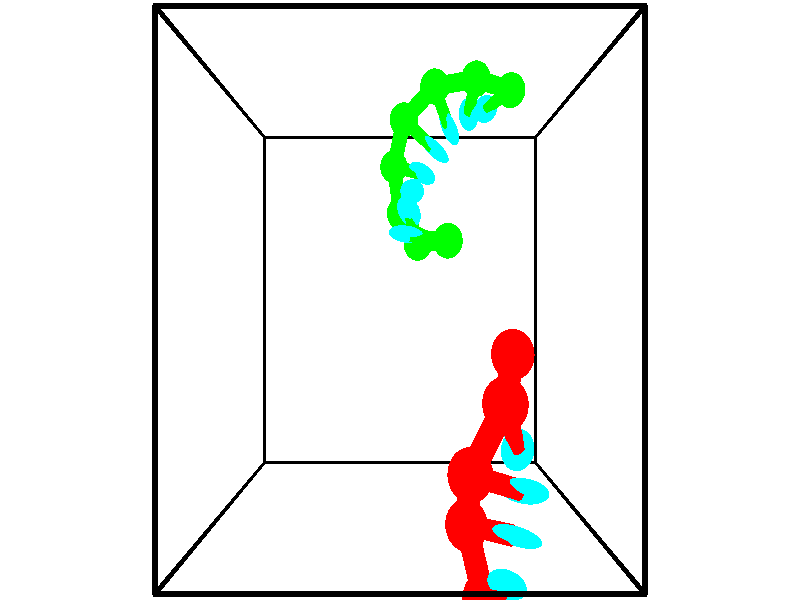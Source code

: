 // switches for output
#declare DRAW_BASES = 1; // possible values are 0, 1; only relevant for DNA ribbons
#declare DRAW_BASES_TYPE = 3; // possible values are 1, 2, 3; only relevant for DNA ribbons
#declare DRAW_FOG = 0; // set to 1 to enable fog

#include "colors.inc"

#include "transforms.inc"
background { rgb <1, 1, 1>}

#default {
   normal{
       ripples 0.25
       frequency 0.20
       turbulence 0.2
       lambda 5
   }
	finish {
		phong 0.1
		phong_size 40.
	}
}

// original window dimensions: 1024x640


// camera settings

camera {
	sky <-0, 1, 0>
	up <-0, 1, 0>
	right 1.6 * <1, 0, 0>
	location <2.5, 2.5, 11.1562>
	look_at <2.5, 2.5, 2.5>
	direction <0, 0, -8.6562>
	angle 67.0682
}


# declare cpy_camera_pos = <2.5, 2.5, 11.1562>;
# if (DRAW_FOG = 1)
fog {
	fog_type 2
	up vnormalize(cpy_camera_pos)
	color rgbt<1,1,1,0.3>
	distance 1e-5
	fog_alt 3e-3
	fog_offset 4
}
# end


// LIGHTS

# declare lum = 6;
global_settings {
	ambient_light rgb lum * <0.05, 0.05, 0.05>
	max_trace_level 15
}# declare cpy_direct_light_amount = 0.25;
light_source
{	1000 * <-1, -1, 1>,
	rgb lum * cpy_direct_light_amount
	parallel
}

light_source
{	1000 * <1, 1, -1>,
	rgb lum * cpy_direct_light_amount
	parallel
}

// strand 0

// nucleotide -1

// particle -1
sphere {
	<3.819754, 1.968477, 4.085425> 0.250000
	pigment { color rgbt <1,0,0,0> }
	no_shadow
}
cylinder {
	<3.794459, 1.611336, 3.907070>,  <3.779283, 1.397051, 3.800057>, 0.100000
	pigment { color rgbt <1,0,0,0> }
	no_shadow
}
cylinder {
	<3.794459, 1.611336, 3.907070>,  <3.819754, 1.968477, 4.085425>, 0.100000
	pigment { color rgbt <1,0,0,0> }
	no_shadow
}

// particle -1
sphere {
	<3.794459, 1.611336, 3.907070> 0.100000
	pigment { color rgbt <1,0,0,0> }
	no_shadow
}
sphere {
	0, 1
	scale<0.080000,0.200000,0.300000>
	matrix <0.098957, -0.450189, 0.887433,
		-0.993080, 0.011994, 0.116822,
		-0.063236, -0.892853, -0.445887,
		3.775489, 1.343480, 3.773304>
	pigment { color rgbt <0,1,1,0> }
	no_shadow
}
cylinder {
	<3.649091, 1.554149, 4.568718>,  <3.819754, 1.968477, 4.085425>, 0.130000
	pigment { color rgbt <1,0,0,0> }
	no_shadow
}

// nucleotide -1

// particle -1
sphere {
	<3.649091, 1.554149, 4.568718> 0.250000
	pigment { color rgbt <1,0,0,0> }
	no_shadow
}
cylinder {
	<3.774163, 1.262848, 4.324791>,  <3.849207, 1.088067, 4.178435>, 0.100000
	pigment { color rgbt <1,0,0,0> }
	no_shadow
}
cylinder {
	<3.774163, 1.262848, 4.324791>,  <3.649091, 1.554149, 4.568718>, 0.100000
	pigment { color rgbt <1,0,0,0> }
	no_shadow
}

// particle -1
sphere {
	<3.774163, 1.262848, 4.324791> 0.100000
	pigment { color rgbt <1,0,0,0> }
	no_shadow
}
sphere {
	0, 1
	scale<0.080000,0.200000,0.300000>
	matrix <0.243990, -0.558887, 0.792536,
		-0.917986, -0.396601, 0.002933,
		0.312681, -0.728253, -0.609818,
		3.867968, 1.044372, 4.141846>
	pigment { color rgbt <0,1,1,0> }
	no_shadow
}
cylinder {
	<3.270726, 0.901099, 4.541480>,  <3.649091, 1.554149, 4.568718>, 0.130000
	pigment { color rgbt <1,0,0,0> }
	no_shadow
}

// nucleotide -1

// particle -1
sphere {
	<3.270726, 0.901099, 4.541480> 0.250000
	pigment { color rgbt <1,0,0,0> }
	no_shadow
}
cylinder {
	<3.635441, 0.785023, 4.425251>,  <3.854270, 0.715377, 4.355514>, 0.100000
	pigment { color rgbt <1,0,0,0> }
	no_shadow
}
cylinder {
	<3.635441, 0.785023, 4.425251>,  <3.270726, 0.901099, 4.541480>, 0.100000
	pigment { color rgbt <1,0,0,0> }
	no_shadow
}

// particle -1
sphere {
	<3.635441, 0.785023, 4.425251> 0.100000
	pigment { color rgbt <1,0,0,0> }
	no_shadow
}
sphere {
	0, 1
	scale<0.080000,0.200000,0.300000>
	matrix <-0.037898, -0.764013, 0.644087,
		-0.408908, -0.576259, -0.707615,
		0.911788, -0.290190, -0.290572,
		3.908977, 0.697966, 4.338079>
	pigment { color rgbt <0,1,1,0> }
	no_shadow
}
cylinder {
	<3.284208, 0.289071, 4.038834>,  <3.270726, 0.901099, 4.541480>, 0.130000
	pigment { color rgbt <1,0,0,0> }
	no_shadow
}

// nucleotide -1

// particle -1
sphere {
	<3.284208, 0.289071, 4.038834> 0.250000
	pigment { color rgbt <1,0,0,0> }
	no_shadow
}
cylinder {
	<3.567384, 0.316631, 4.319996>,  <3.737289, 0.333167, 4.488693>, 0.100000
	pigment { color rgbt <1,0,0,0> }
	no_shadow
}
cylinder {
	<3.567384, 0.316631, 4.319996>,  <3.284208, 0.289071, 4.038834>, 0.100000
	pigment { color rgbt <1,0,0,0> }
	no_shadow
}

// particle -1
sphere {
	<3.567384, 0.316631, 4.319996> 0.100000
	pigment { color rgbt <1,0,0,0> }
	no_shadow
}
sphere {
	0, 1
	scale<0.080000,0.200000,0.300000>
	matrix <-0.326855, -0.850279, 0.412542,
		0.626089, -0.521803, -0.579425,
		0.707939, 0.068900, 0.702905,
		3.779766, 0.337301, 4.530867>
	pigment { color rgbt <0,1,1,0> }
	no_shadow
}
cylinder {
	<3.476932, -0.406622, 4.130837>,  <3.284208, 0.289071, 4.038834>, 0.130000
	pigment { color rgbt <1,0,0,0> }
	no_shadow
}

// nucleotide -1

// particle -1
sphere {
	<3.476932, -0.406622, 4.130837> 0.250000
	pigment { color rgbt <1,0,0,0> }
	no_shadow
}
cylinder {
	<3.570373, -0.195908, 4.457745>,  <3.626437, -0.069479, 4.653889>, 0.100000
	pigment { color rgbt <1,0,0,0> }
	no_shadow
}
cylinder {
	<3.570373, -0.195908, 4.457745>,  <3.476932, -0.406622, 4.130837>, 0.100000
	pigment { color rgbt <1,0,0,0> }
	no_shadow
}

// particle -1
sphere {
	<3.570373, -0.195908, 4.457745> 0.100000
	pigment { color rgbt <1,0,0,0> }
	no_shadow
}
sphere {
	0, 1
	scale<0.080000,0.200000,0.300000>
	matrix <-0.436329, -0.694350, 0.572272,
		0.868935, -0.490281, 0.067651,
		0.233601, 0.526786, 0.817269,
		3.640453, -0.037872, 4.702925>
	pigment { color rgbt <0,1,1,0> }
	no_shadow
}
cylinder {
	<3.883085, -0.882941, 4.528460>,  <3.476932, -0.406622, 4.130837>, 0.130000
	pigment { color rgbt <1,0,0,0> }
	no_shadow
}

// nucleotide -1

// particle -1
sphere {
	<3.883085, -0.882941, 4.528460> 0.250000
	pigment { color rgbt <1,0,0,0> }
	no_shadow
}
cylinder {
	<3.740067, -0.600861, 4.773361>,  <3.654257, -0.431612, 4.920302>, 0.100000
	pigment { color rgbt <1,0,0,0> }
	no_shadow
}
cylinder {
	<3.740067, -0.600861, 4.773361>,  <3.883085, -0.882941, 4.528460>, 0.100000
	pigment { color rgbt <1,0,0,0> }
	no_shadow
}

// particle -1
sphere {
	<3.740067, -0.600861, 4.773361> 0.100000
	pigment { color rgbt <1,0,0,0> }
	no_shadow
}
sphere {
	0, 1
	scale<0.080000,0.200000,0.300000>
	matrix <-0.381990, -0.708673, 0.593183,
		0.852201, -0.021787, 0.522761,
		-0.357543, 0.705200, 0.612255,
		3.632805, -0.389300, 4.957037>
	pigment { color rgbt <0,1,1,0> }
	no_shadow
}
cylinder {
	<4.156139, -1.017607, 5.198290>,  <3.883085, -0.882941, 4.528460>, 0.130000
	pigment { color rgbt <1,0,0,0> }
	no_shadow
}

// nucleotide -1

// particle -1
sphere {
	<4.156139, -1.017607, 5.198290> 0.250000
	pigment { color rgbt <1,0,0,0> }
	no_shadow
}
cylinder {
	<3.822396, -0.800797, 5.238400>,  <3.622150, -0.670710, 5.262465>, 0.100000
	pigment { color rgbt <1,0,0,0> }
	no_shadow
}
cylinder {
	<3.822396, -0.800797, 5.238400>,  <4.156139, -1.017607, 5.198290>, 0.100000
	pigment { color rgbt <1,0,0,0> }
	no_shadow
}

// particle -1
sphere {
	<3.822396, -0.800797, 5.238400> 0.100000
	pigment { color rgbt <1,0,0,0> }
	no_shadow
}
sphere {
	0, 1
	scale<0.080000,0.200000,0.300000>
	matrix <-0.403647, -0.724668, 0.558502,
		0.375389, 0.425515, 0.823420,
		-0.834357, 0.542027, 0.100274,
		3.572089, -0.638188, 5.268482>
	pigment { color rgbt <0,1,1,0> }
	no_shadow
}
cylinder {
	<3.925796, -1.185609, 5.923571>,  <4.156139, -1.017607, 5.198290>, 0.130000
	pigment { color rgbt <1,0,0,0> }
	no_shadow
}

// nucleotide -1

// particle -1
sphere {
	<3.925796, -1.185609, 5.923571> 0.250000
	pigment { color rgbt <1,0,0,0> }
	no_shadow
}
cylinder {
	<3.610689, -1.002838, 5.758335>,  <3.421625, -0.893176, 5.659194>, 0.100000
	pigment { color rgbt <1,0,0,0> }
	no_shadow
}
cylinder {
	<3.610689, -1.002838, 5.758335>,  <3.925796, -1.185609, 5.923571>, 0.100000
	pigment { color rgbt <1,0,0,0> }
	no_shadow
}

// particle -1
sphere {
	<3.610689, -1.002838, 5.758335> 0.100000
	pigment { color rgbt <1,0,0,0> }
	no_shadow
}
sphere {
	0, 1
	scale<0.080000,0.200000,0.300000>
	matrix <-0.608795, -0.475456, 0.635067,
		0.093774, 0.751771, 0.652723,
		-0.787766, 0.456928, -0.413089,
		3.374359, -0.865760, 5.634408>
	pigment { color rgbt <0,1,1,0> }
	no_shadow
}
// strand 1

// nucleotide -1

// particle -1
sphere {
	<3.303186, 3.330487, 1.008169> 0.250000
	pigment { color rgbt <0,1,0,0> }
	no_shadow
}
cylinder {
	<2.906631, 3.380081, 1.025036>,  <2.668699, 3.409838, 1.035156>, 0.100000
	pigment { color rgbt <0,1,0,0> }
	no_shadow
}
cylinder {
	<2.906631, 3.380081, 1.025036>,  <3.303186, 3.330487, 1.008169>, 0.100000
	pigment { color rgbt <0,1,0,0> }
	no_shadow
}

// particle -1
sphere {
	<2.906631, 3.380081, 1.025036> 0.100000
	pigment { color rgbt <0,1,0,0> }
	no_shadow
}
sphere {
	0, 1
	scale<0.080000,0.200000,0.300000>
	matrix <0.095957, 0.906842, -0.410401,
		-0.089123, -0.402820, -0.910930,
		-0.991388, 0.123987, 0.042167,
		2.609215, 3.417277, 1.037686>
	pigment { color rgbt <0,1,1,0> }
	no_shadow
}
cylinder {
	<2.814819, 3.333811, 0.384751>,  <3.303186, 3.330487, 1.008169>, 0.130000
	pigment { color rgbt <0,1,0,0> }
	no_shadow
}

// nucleotide -1

// particle -1
sphere {
	<2.814819, 3.333811, 0.384751> 0.250000
	pigment { color rgbt <0,1,0,0> }
	no_shadow
}
cylinder {
	<2.722187, 3.572002, 0.692459>,  <2.666608, 3.714917, 0.877084>, 0.100000
	pigment { color rgbt <0,1,0,0> }
	no_shadow
}
cylinder {
	<2.722187, 3.572002, 0.692459>,  <2.814819, 3.333811, 0.384751>, 0.100000
	pigment { color rgbt <0,1,0,0> }
	no_shadow
}

// particle -1
sphere {
	<2.722187, 3.572002, 0.692459> 0.100000
	pigment { color rgbt <0,1,0,0> }
	no_shadow
}
sphere {
	0, 1
	scale<0.080000,0.200000,0.300000>
	matrix <0.263083, 0.799636, -0.539786,
		-0.936568, 0.077379, -0.341839,
		-0.231579, 0.595478, 0.769270,
		2.652714, 3.750646, 0.923240>
	pigment { color rgbt <0,1,1,0> }
	no_shadow
}
cylinder {
	<2.508065, 3.831125, 0.023826>,  <2.814819, 3.333811, 0.384751>, 0.130000
	pigment { color rgbt <0,1,0,0> }
	no_shadow
}

// nucleotide -1

// particle -1
sphere {
	<2.508065, 3.831125, 0.023826> 0.250000
	pigment { color rgbt <0,1,0,0> }
	no_shadow
}
cylinder {
	<2.623547, 3.969460, 0.380936>,  <2.692836, 4.052461, 0.595201>, 0.100000
	pigment { color rgbt <0,1,0,0> }
	no_shadow
}
cylinder {
	<2.623547, 3.969460, 0.380936>,  <2.508065, 3.831125, 0.023826>, 0.100000
	pigment { color rgbt <0,1,0,0> }
	no_shadow
}

// particle -1
sphere {
	<2.623547, 3.969460, 0.380936> 0.100000
	pigment { color rgbt <0,1,0,0> }
	no_shadow
}
sphere {
	0, 1
	scale<0.080000,0.200000,0.300000>
	matrix <0.276915, 0.862464, -0.423645,
		-0.916497, 0.369531, 0.153230,
		0.288705, 0.345837, 0.892774,
		2.710158, 4.073211, 0.648768>
	pigment { color rgbt <0,1,1,0> }
	no_shadow
}
cylinder {
	<2.385553, 4.552585, -0.001670>,  <2.508065, 3.831125, 0.023826>, 0.130000
	pigment { color rgbt <0,1,0,0> }
	no_shadow
}

// nucleotide -1

// particle -1
sphere {
	<2.385553, 4.552585, -0.001670> 0.250000
	pigment { color rgbt <0,1,0,0> }
	no_shadow
}
cylinder {
	<2.670559, 4.448730, 0.259071>,  <2.841562, 4.386418, 0.415516>, 0.100000
	pigment { color rgbt <0,1,0,0> }
	no_shadow
}
cylinder {
	<2.670559, 4.448730, 0.259071>,  <2.385553, 4.552585, -0.001670>, 0.100000
	pigment { color rgbt <0,1,0,0> }
	no_shadow
}

// particle -1
sphere {
	<2.670559, 4.448730, 0.259071> 0.100000
	pigment { color rgbt <0,1,0,0> }
	no_shadow
}
sphere {
	0, 1
	scale<0.080000,0.200000,0.300000>
	matrix <0.600351, 0.706453, -0.374837,
		-0.363183, 0.658418, 0.659230,
		0.712514, -0.259636, 0.651853,
		2.884313, 4.370840, 0.454627>
	pigment { color rgbt <0,1,1,0> }
	no_shadow
}
cylinder {
	<2.569737, 5.154292, 0.486399>,  <2.385553, 4.552585, -0.001670>, 0.130000
	pigment { color rgbt <0,1,0,0> }
	no_shadow
}

// nucleotide -1

// particle -1
sphere {
	<2.569737, 5.154292, 0.486399> 0.250000
	pigment { color rgbt <0,1,0,0> }
	no_shadow
}
cylinder {
	<2.885635, 4.920052, 0.413326>,  <3.075175, 4.779508, 0.369482>, 0.100000
	pigment { color rgbt <0,1,0,0> }
	no_shadow
}
cylinder {
	<2.885635, 4.920052, 0.413326>,  <2.569737, 5.154292, 0.486399>, 0.100000
	pigment { color rgbt <0,1,0,0> }
	no_shadow
}

// particle -1
sphere {
	<2.885635, 4.920052, 0.413326> 0.100000
	pigment { color rgbt <0,1,0,0> }
	no_shadow
}
sphere {
	0, 1
	scale<0.080000,0.200000,0.300000>
	matrix <0.537444, 0.804089, -0.254155,
		0.295726, 0.102537, 0.949754,
		0.789747, -0.585600, -0.182683,
		3.122559, 4.744371, 0.358521>
	pigment { color rgbt <0,1,1,0> }
	no_shadow
}
cylinder {
	<3.099440, 5.577432, 0.711399>,  <2.569737, 5.154292, 0.486399>, 0.130000
	pigment { color rgbt <0,1,0,0> }
	no_shadow
}

// nucleotide -1

// particle -1
sphere {
	<3.099440, 5.577432, 0.711399> 0.250000
	pigment { color rgbt <0,1,0,0> }
	no_shadow
}
cylinder {
	<3.261696, 5.286934, 0.489399>,  <3.359049, 5.112635, 0.356199>, 0.100000
	pigment { color rgbt <0,1,0,0> }
	no_shadow
}
cylinder {
	<3.261696, 5.286934, 0.489399>,  <3.099440, 5.577432, 0.711399>, 0.100000
	pigment { color rgbt <0,1,0,0> }
	no_shadow
}

// particle -1
sphere {
	<3.261696, 5.286934, 0.489399> 0.100000
	pigment { color rgbt <0,1,0,0> }
	no_shadow
}
sphere {
	0, 1
	scale<0.080000,0.200000,0.300000>
	matrix <0.709983, 0.632762, -0.309089,
		0.575657, -0.268661, 0.772295,
		0.405639, -0.726246, -0.554999,
		3.383388, 5.069060, 0.322899>
	pigment { color rgbt <0,1,1,0> }
	no_shadow
}
cylinder {
	<3.795737, 5.645064, 0.851422>,  <3.099440, 5.577432, 0.711399>, 0.130000
	pigment { color rgbt <0,1,0,0> }
	no_shadow
}

// nucleotide -1

// particle -1
sphere {
	<3.795737, 5.645064, 0.851422> 0.250000
	pigment { color rgbt <0,1,0,0> }
	no_shadow
}
cylinder {
	<3.761597, 5.440193, 0.509571>,  <3.741112, 5.317270, 0.304460>, 0.100000
	pigment { color rgbt <0,1,0,0> }
	no_shadow
}
cylinder {
	<3.761597, 5.440193, 0.509571>,  <3.795737, 5.645064, 0.851422>, 0.100000
	pigment { color rgbt <0,1,0,0> }
	no_shadow
}

// particle -1
sphere {
	<3.761597, 5.440193, 0.509571> 0.100000
	pigment { color rgbt <0,1,0,0> }
	no_shadow
}
sphere {
	0, 1
	scale<0.080000,0.200000,0.300000>
	matrix <0.626416, 0.639442, -0.445777,
		0.774802, -0.573400, 0.266259,
		-0.085351, -0.512178, -0.854628,
		3.735991, 5.286540, 0.253183>
	pigment { color rgbt <0,1,1,0> }
	no_shadow
}
cylinder {
	<4.429447, 5.544807, 0.640458>,  <3.795737, 5.645064, 0.851422>, 0.130000
	pigment { color rgbt <0,1,0,0> }
	no_shadow
}

// nucleotide -1

// particle -1
sphere {
	<4.429447, 5.544807, 0.640458> 0.250000
	pigment { color rgbt <0,1,0,0> }
	no_shadow
}
cylinder {
	<4.222580, 5.477268, 0.304832>,  <4.098460, 5.436745, 0.103457>, 0.100000
	pigment { color rgbt <0,1,0,0> }
	no_shadow
}
cylinder {
	<4.222580, 5.477268, 0.304832>,  <4.429447, 5.544807, 0.640458>, 0.100000
	pigment { color rgbt <0,1,0,0> }
	no_shadow
}

// particle -1
sphere {
	<4.222580, 5.477268, 0.304832> 0.100000
	pigment { color rgbt <0,1,0,0> }
	no_shadow
}
sphere {
	0, 1
	scale<0.080000,0.200000,0.300000>
	matrix <0.687603, 0.501794, -0.524790,
		0.509647, -0.848347, -0.143410,
		-0.517167, -0.168849, -0.839064,
		4.067430, 5.426614, 0.053113>
	pigment { color rgbt <0,1,1,0> }
	no_shadow
}
// box output
cylinder {
	<0.000000, 0.000000, 0.000000>,  <5.000000, 0.000000, 0.000000>, 0.025000
	pigment { color rgbt <0,0,0,0> }
	no_shadow
}
cylinder {
	<0.000000, 0.000000, 0.000000>,  <0.000000, 5.000000, 0.000000>, 0.025000
	pigment { color rgbt <0,0,0,0> }
	no_shadow
}
cylinder {
	<0.000000, 0.000000, 0.000000>,  <0.000000, 0.000000, 5.000000>, 0.025000
	pigment { color rgbt <0,0,0,0> }
	no_shadow
}
cylinder {
	<5.000000, 5.000000, 5.000000>,  <0.000000, 5.000000, 5.000000>, 0.025000
	pigment { color rgbt <0,0,0,0> }
	no_shadow
}
cylinder {
	<5.000000, 5.000000, 5.000000>,  <5.000000, 0.000000, 5.000000>, 0.025000
	pigment { color rgbt <0,0,0,0> }
	no_shadow
}
cylinder {
	<5.000000, 5.000000, 5.000000>,  <5.000000, 5.000000, 0.000000>, 0.025000
	pigment { color rgbt <0,0,0,0> }
	no_shadow
}
cylinder {
	<0.000000, 0.000000, 5.000000>,  <0.000000, 5.000000, 5.000000>, 0.025000
	pigment { color rgbt <0,0,0,0> }
	no_shadow
}
cylinder {
	<0.000000, 0.000000, 5.000000>,  <5.000000, 0.000000, 5.000000>, 0.025000
	pigment { color rgbt <0,0,0,0> }
	no_shadow
}
cylinder {
	<5.000000, 5.000000, 0.000000>,  <0.000000, 5.000000, 0.000000>, 0.025000
	pigment { color rgbt <0,0,0,0> }
	no_shadow
}
cylinder {
	<5.000000, 5.000000, 0.000000>,  <5.000000, 0.000000, 0.000000>, 0.025000
	pigment { color rgbt <0,0,0,0> }
	no_shadow
}
cylinder {
	<5.000000, 0.000000, 5.000000>,  <5.000000, 0.000000, 0.000000>, 0.025000
	pigment { color rgbt <0,0,0,0> }
	no_shadow
}
cylinder {
	<0.000000, 5.000000, 0.000000>,  <0.000000, 5.000000, 5.000000>, 0.025000
	pigment { color rgbt <0,0,0,0> }
	no_shadow
}
// end of box output
